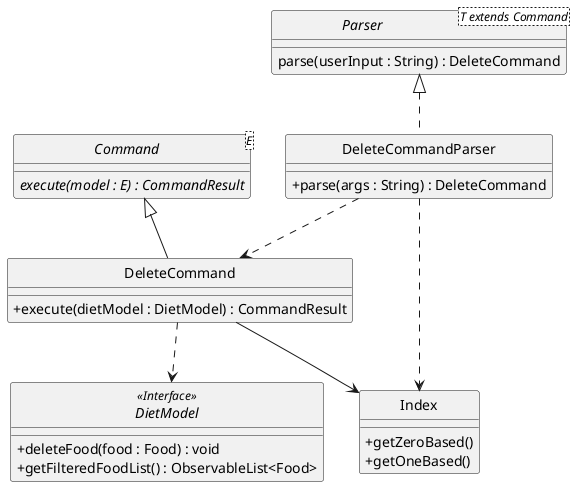 @startuml
/' @author @akhilvuputuri'/
/' Got inspiration and adapted
from https://github.com/AY1920S2-CS2103T-W12-1/main/blob/master/docs/images/DeliveredClassDiagram.png '/

skinparam backgroundColor #ffffff
skinparam classAttributeIconSize 0
hide circle


class DeleteCommandParser implements Parser {
    /' Methods '/
    + parse(args : String) : DeleteCommand
}

interface Parser<T extends Command> {
    parse(userInput : String) : DeleteCommand
}

abstract class Command<E> {
    {abstract} execute(model : E) : CommandResult
}

class DeleteCommand extends Command {
    /' Fields '/


    /' Methods '/
    + execute(dietModel : DietModel) : CommandResult

}

interface DietModel <<Interface>> {
    + deleteFood(food : Food) : void
    + getFilteredFoodList() : ObservableList<Food>
}

class Index {
    + getZeroBased()
    + getOneBased()
}


DeleteCommandParser ..> DeleteCommand
DeleteCommand ..> DietModel
DeleteCommandParser ..> Index
DeleteCommand --> Index

@enduml
